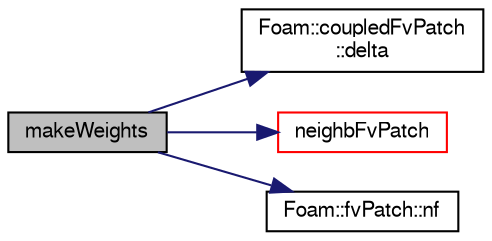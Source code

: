 digraph "makeWeights"
{
  bgcolor="transparent";
  edge [fontname="FreeSans",fontsize="10",labelfontname="FreeSans",labelfontsize="10"];
  node [fontname="FreeSans",fontsize="10",shape=record];
  rankdir="LR";
  Node1 [label="makeWeights",height=0.2,width=0.4,color="black", fillcolor="grey75", style="filled" fontcolor="black"];
  Node1 -> Node2 [color="midnightblue",fontsize="10",style="solid",fontname="FreeSans"];
  Node2 [label="Foam::coupledFvPatch\l::delta",height=0.2,width=0.4,color="black",URL="$a00397.html#af28a1b7920549c636b63713ee2365216",tooltip="Return delta (P to N) vectors across coupled patch. "];
  Node1 -> Node3 [color="midnightblue",fontsize="10",style="solid",fontname="FreeSans"];
  Node3 [label="neighbFvPatch",height=0.2,width=0.4,color="red",URL="$a00454.html#a3379be796c0a127e8f0fa0e225cd9793"];
  Node1 -> Node4 [color="midnightblue",fontsize="10",style="solid",fontname="FreeSans"];
  Node4 [label="Foam::fvPatch::nf",height=0.2,width=0.4,color="black",URL="$a00860.html#a5e1df4e003aec722f4140ede3027f6c8",tooltip="Return face normals. "];
}
